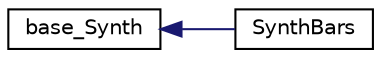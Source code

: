 digraph G
{
  edge [fontname="Helvetica",fontsize="10",labelfontname="Helvetica",labelfontsize="10"];
  node [fontname="Helvetica",fontsize="10",shape=record];
  rankdir="LR";
  Node1 [label="base_Synth",height=0.2,width=0.4,color="black", fillcolor="white", style="filled",URL="$classbase__Synth.html",tooltip="Base class for synthetic data generation."];
  Node1 -> Node2 [dir="back",color="midnightblue",fontsize="10",style="solid",fontname="Helvetica"];
  Node2 [label="SynthBars",height=0.2,width=0.4,color="black", fillcolor="white", style="filled",URL="$classSynthBars.html",tooltip="Generate oriented bar stimuli."];
}
